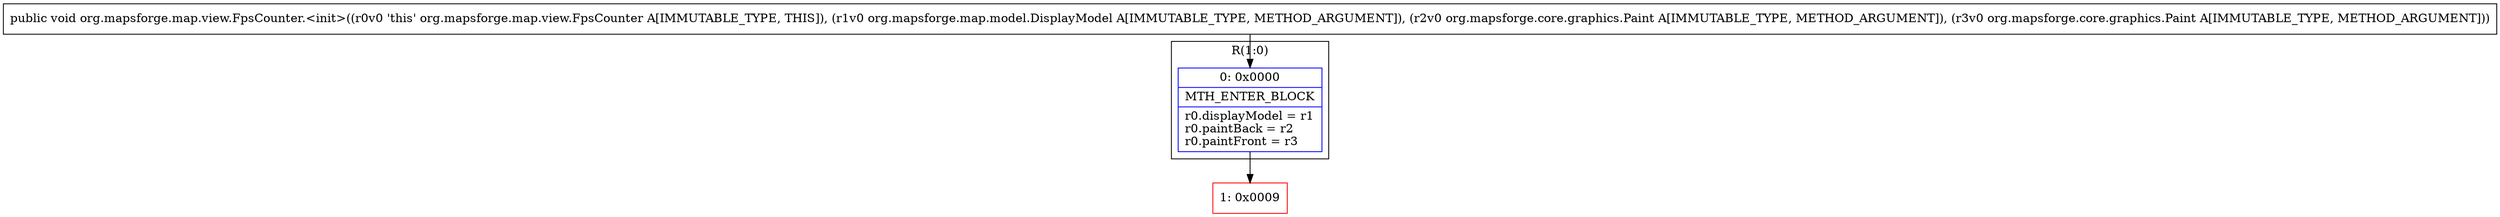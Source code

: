 digraph "CFG fororg.mapsforge.map.view.FpsCounter.\<init\>(Lorg\/mapsforge\/map\/model\/DisplayModel;Lorg\/mapsforge\/core\/graphics\/Paint;Lorg\/mapsforge\/core\/graphics\/Paint;)V" {
subgraph cluster_Region_1396323219 {
label = "R(1:0)";
node [shape=record,color=blue];
Node_0 [shape=record,label="{0\:\ 0x0000|MTH_ENTER_BLOCK\l|r0.displayModel = r1\lr0.paintBack = r2\lr0.paintFront = r3\l}"];
}
Node_1 [shape=record,color=red,label="{1\:\ 0x0009}"];
MethodNode[shape=record,label="{public void org.mapsforge.map.view.FpsCounter.\<init\>((r0v0 'this' org.mapsforge.map.view.FpsCounter A[IMMUTABLE_TYPE, THIS]), (r1v0 org.mapsforge.map.model.DisplayModel A[IMMUTABLE_TYPE, METHOD_ARGUMENT]), (r2v0 org.mapsforge.core.graphics.Paint A[IMMUTABLE_TYPE, METHOD_ARGUMENT]), (r3v0 org.mapsforge.core.graphics.Paint A[IMMUTABLE_TYPE, METHOD_ARGUMENT])) }"];
MethodNode -> Node_0;
Node_0 -> Node_1;
}

